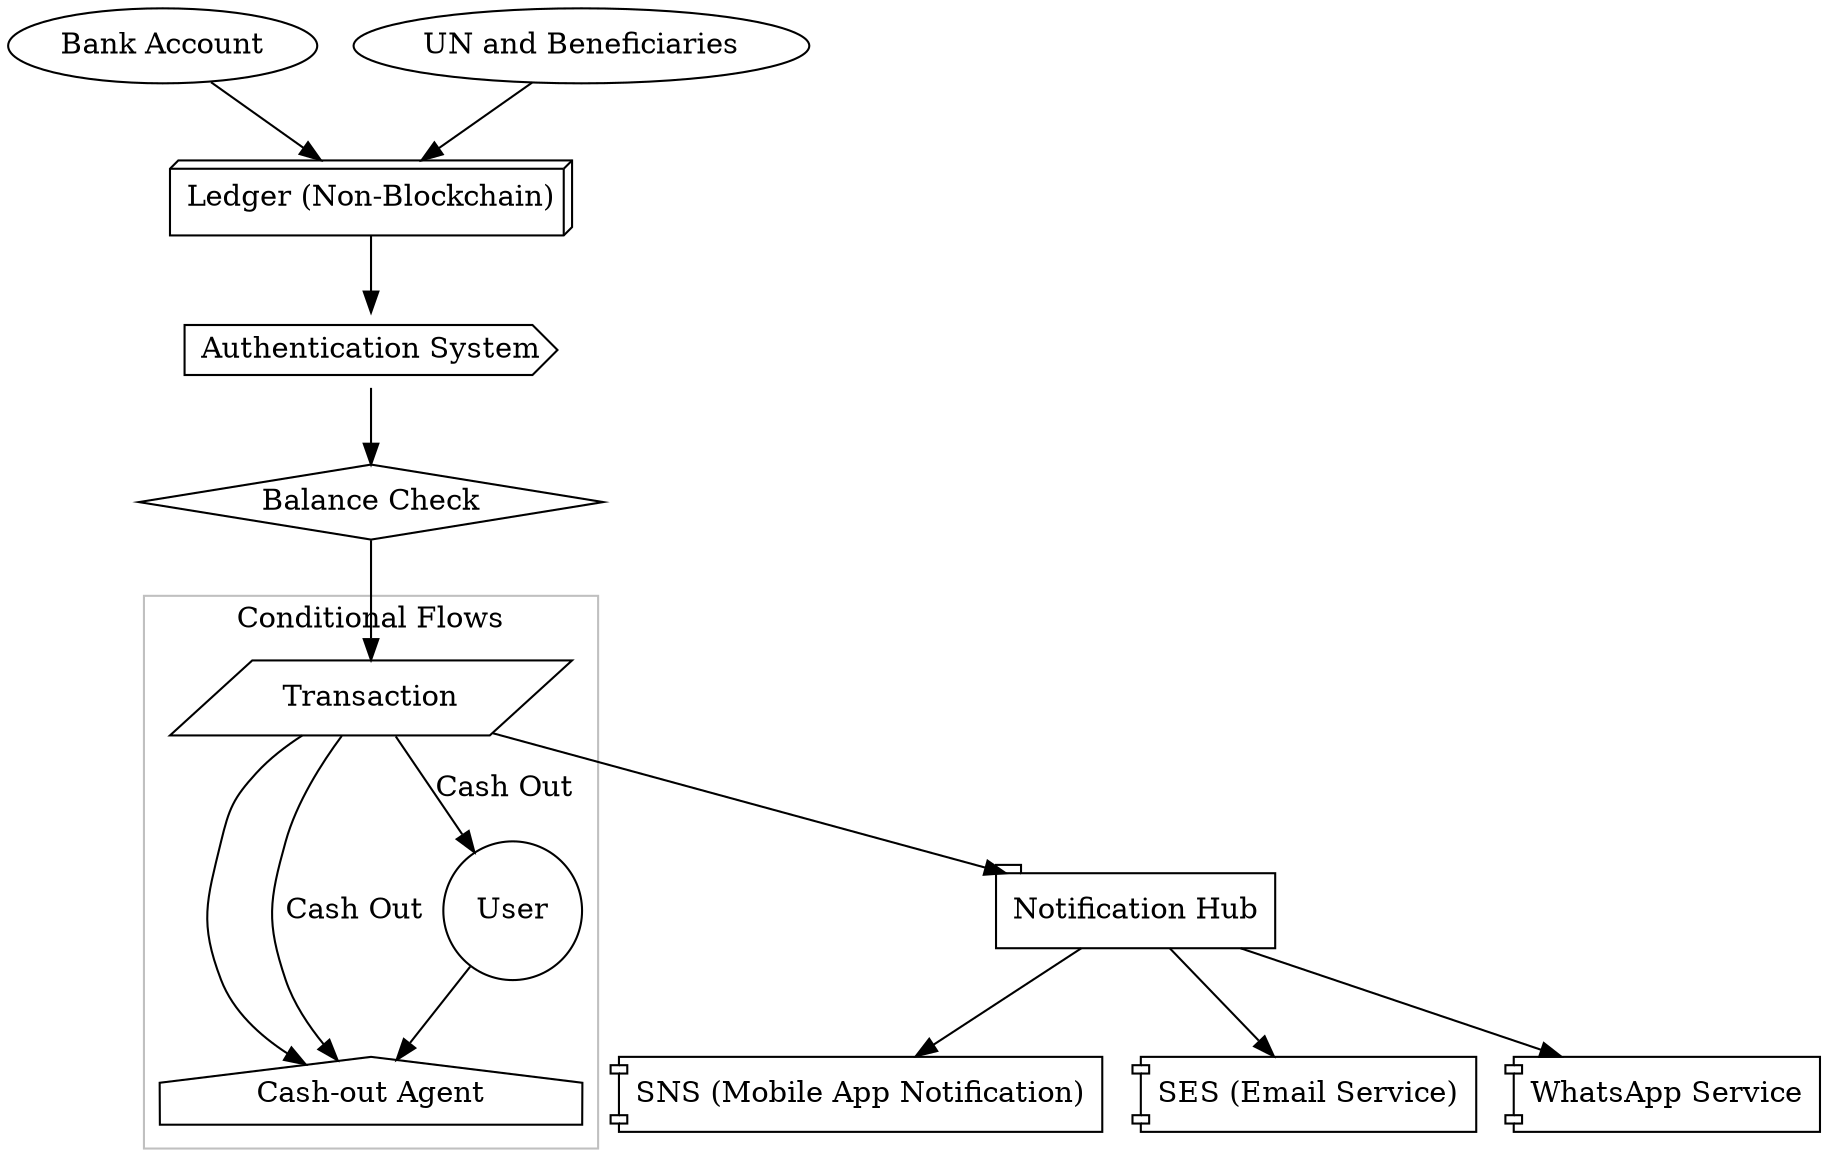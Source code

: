digraph G {
    // Nodes
    ledger [shape=box3d, label="Ledger (Non-Blockchain)"];
    bank_account [shape=ellipse, label="Bank Account"];
    un_beneficiaries [shape=ellipse, label="UN and Beneficiaries"];
    sns [shape=component, label="SNS (Mobile App Notification)"];
    ses [shape=component, label="SES (Email Service)"];
    whatsapp [shape=component, label="WhatsApp Service"];
    agent [shape=house, label="Cash-out Agent"];
    transaction [shape=parallelogram, label="Transaction"];
    auth [shape=cds, label="Authentication System"];
    balance_check [shape=diamond, label="Balance Check"];
    notification_hub [shape=tab, label="Notification Hub"];
    user [shape=circle, label="User"];

    // Edges
    bank_account -> ledger;
    un_beneficiaries -> ledger;
    ledger -> auth;
    auth -> balance_check;
    balance_check -> transaction;
    transaction -> notification_hub;
    notification_hub -> sns;
    notification_hub -> ses;
    notification_hub -> whatsapp;
    transaction -> agent;
    user -> agent;

    // Subgraph for Conditional Flows
    subgraph cluster_conditional {
        label="Conditional Flows";
        color=grey;
        transaction -> {agent user} [label="Cash Out"];
    }

    // Styles
    edge [color=blue];
    node [style=filled, color=lightgrey];
}
